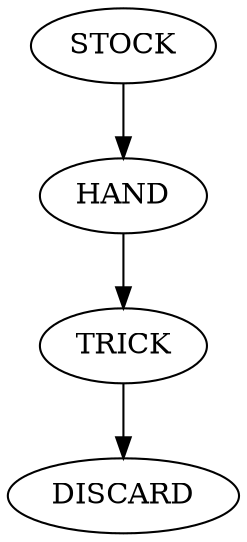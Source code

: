 strict digraph{STOCK -> HAND
STOCK -> HAND
STOCK -> HAND
STOCK -> HAND
STOCK -> HAND
STOCK -> HAND
STOCK -> HAND
STOCK -> HAND
STOCK -> HAND
STOCK -> HAND
STOCK -> HAND
STOCK -> HAND
STOCK -> HAND
STOCK -> HAND
STOCK -> HAND
STOCK -> HAND
STOCK -> HAND
STOCK -> HAND
STOCK -> HAND
STOCK -> HAND
STOCK -> HAND
STOCK -> HAND
STOCK -> HAND
STOCK -> HAND
HAND -> TRICK
HAND -> TRICK
HAND -> TRICK
HAND -> TRICK
HAND -> TRICK
HAND -> TRICK
HAND -> TRICK
HAND -> TRICK
HAND -> TRICK
HAND -> TRICK
HAND -> TRICK
HAND -> TRICK
HAND -> TRICK
HAND -> TRICK
HAND -> TRICK
HAND -> TRICK
HAND -> TRICK
HAND -> TRICK
HAND -> TRICK
HAND -> TRICK
HAND -> TRICK
TRICK -> DISCARD
TRICK -> DISCARD
TRICK -> DISCARD
TRICK -> DISCARD
HAND -> TRICK
HAND -> TRICK
HAND -> TRICK
HAND -> TRICK
HAND -> TRICK
HAND -> TRICK
HAND -> TRICK
HAND -> TRICK
HAND -> TRICK
HAND -> TRICK
HAND -> TRICK
HAND -> TRICK
HAND -> TRICK
HAND -> TRICK
HAND -> TRICK
HAND -> TRICK
HAND -> TRICK
TRICK -> DISCARD
TRICK -> DISCARD
TRICK -> DISCARD
TRICK -> DISCARD
HAND -> TRICK
HAND -> TRICK
HAND -> TRICK
HAND -> TRICK
HAND -> TRICK
HAND -> TRICK
HAND -> TRICK
HAND -> TRICK
HAND -> TRICK
HAND -> TRICK
HAND -> TRICK
HAND -> TRICK
HAND -> TRICK
TRICK -> DISCARD
TRICK -> DISCARD
TRICK -> DISCARD
TRICK -> DISCARD
HAND -> TRICK
HAND -> TRICK
HAND -> TRICK
HAND -> TRICK
HAND -> TRICK
HAND -> TRICK
HAND -> TRICK
HAND -> TRICK
TRICK -> DISCARD
TRICK -> DISCARD
TRICK -> DISCARD
TRICK -> DISCARD
HAND -> TRICK
HAND -> TRICK
HAND -> TRICK
HAND -> TRICK
HAND -> TRICK
HAND -> TRICK
TRICK -> DISCARD
TRICK -> DISCARD
TRICK -> DISCARD
TRICK -> DISCARD
HAND -> TRICK
HAND -> TRICK
HAND -> TRICK
HAND -> TRICK
TRICK -> DISCARD
TRICK -> DISCARD
TRICK -> DISCARD
TRICK -> DISCARD

}